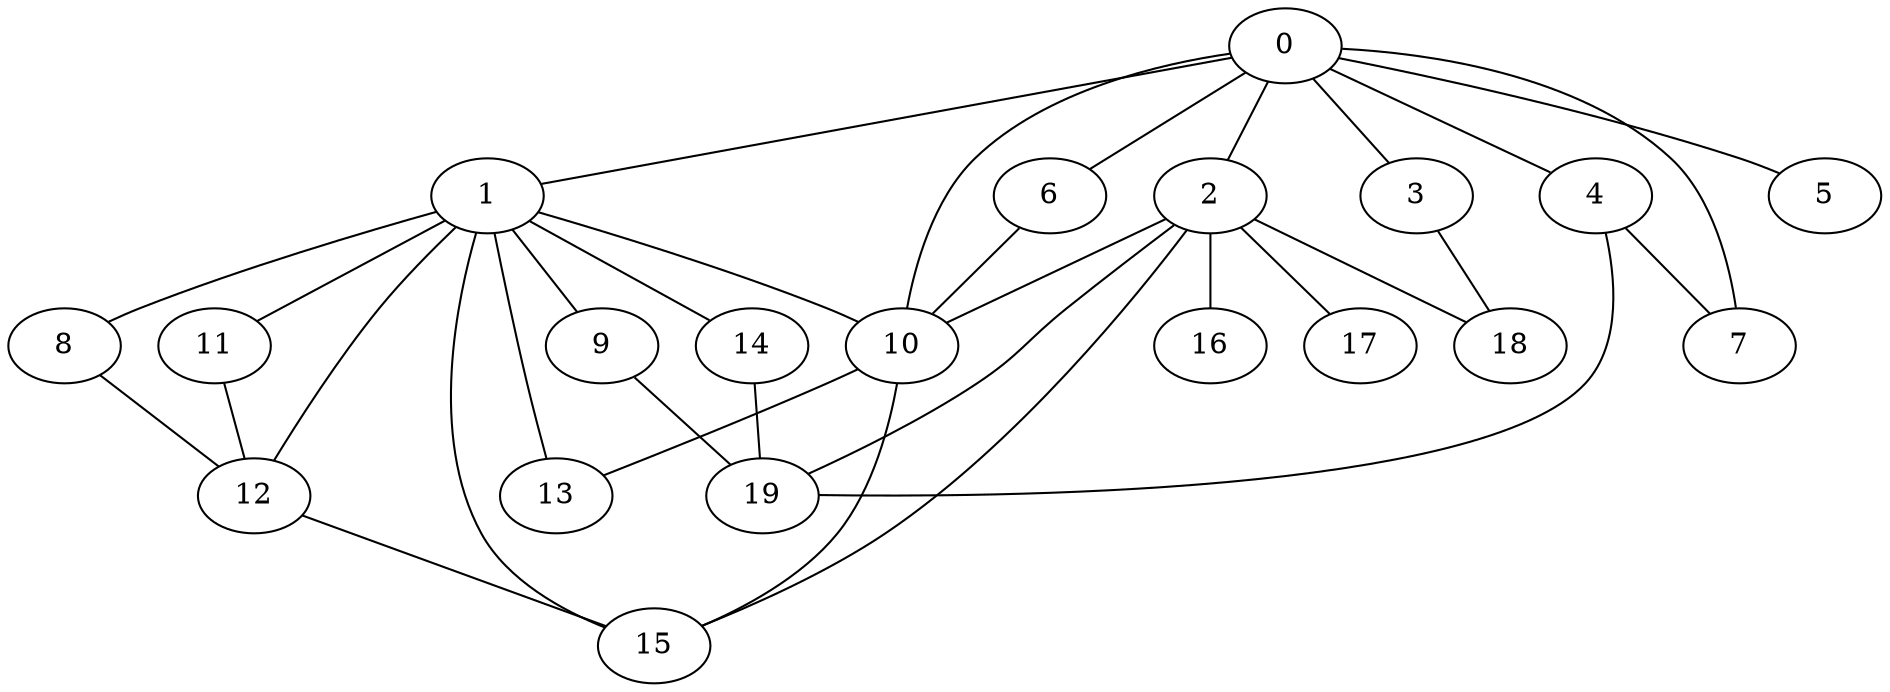 graph graphname {0--1
0--2
0--3
0--4
0--5
0--6
0--7
0--10
1--8
1--9
1--10
1--11
1--12
1--13
1--14
1--15
2--10
2--15
2--16
2--17
2--18
2--19
3--18
4--7
4--19
6--10
8--12
9--19
10--13
10--15
11--12
12--15
14--19
}